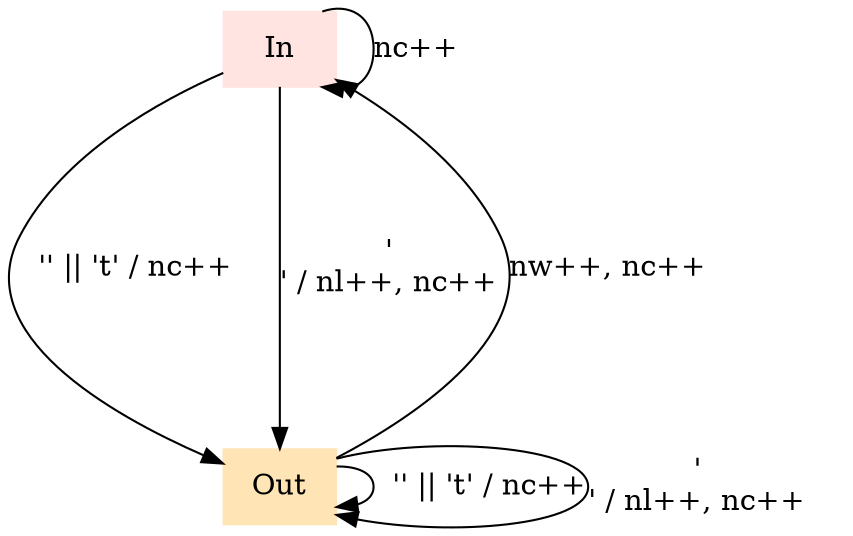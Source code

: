 digraph MaquinaDeEstado {
    
    ranksep=2;

    In [color="#FFE4E1" style=filled shape=box];
    Out [color ="#FFE4B5" style=filled shape=box];

    In -> In [label = "nc++"];
    In -> Out [label = "  '' || '\t' / nc++"];
    In -> Out [label = "'\n' / nl++, nc++"];
    Out -> Out [label = "  '' || '\t' / nc++"];
    Out -> Out [label= "'\n' / nl++, nc++"];
    Out -> In [label= "nw++, nc++"];
}